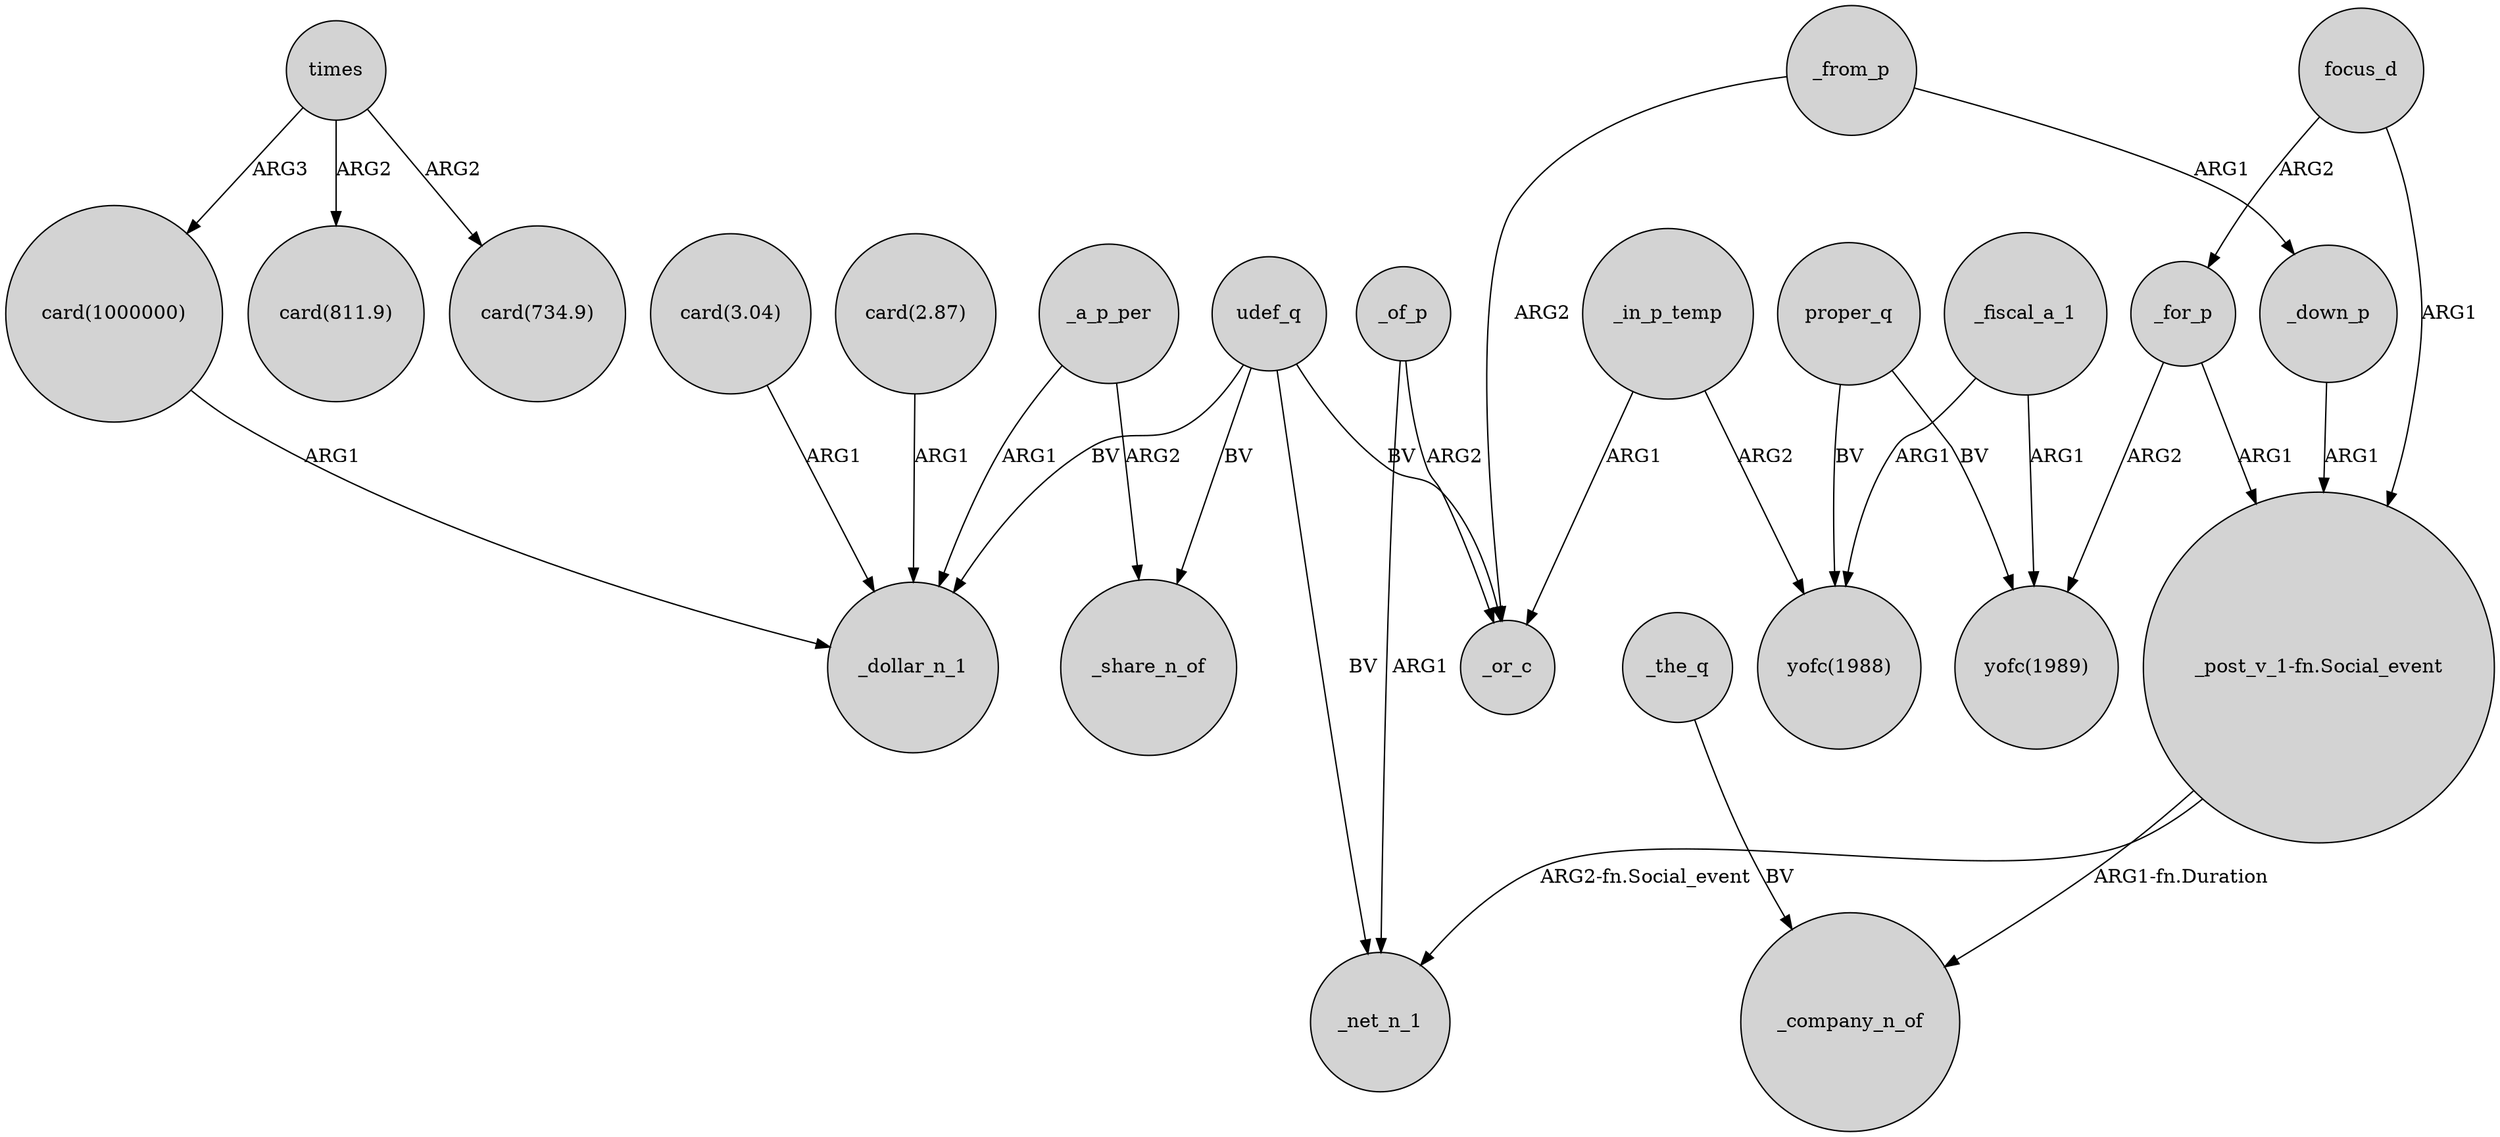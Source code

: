 digraph {
	node [shape=circle style=filled]
	"_post_v_1-fn.Social_event" -> _net_n_1 [label="ARG2-fn.Social_event"]
	"card(3.04)" -> _dollar_n_1 [label=ARG1]
	_down_p -> "_post_v_1-fn.Social_event" [label=ARG1]
	times -> "card(1000000)" [label=ARG3]
	"card(2.87)" -> _dollar_n_1 [label=ARG1]
	_fiscal_a_1 -> "yofc(1989)" [label=ARG1]
	udef_q -> _or_c [label=BV]
	_from_p -> _down_p [label=ARG1]
	_fiscal_a_1 -> "yofc(1988)" [label=ARG1]
	_a_p_per -> _share_n_of [label=ARG2]
	_for_p -> "yofc(1989)" [label=ARG2]
	focus_d -> "_post_v_1-fn.Social_event" [label=ARG1]
	udef_q -> _share_n_of [label=BV]
	udef_q -> _net_n_1 [label=BV]
	_in_p_temp -> _or_c [label=ARG1]
	udef_q -> _dollar_n_1 [label=BV]
	proper_q -> "yofc(1989)" [label=BV]
	"card(1000000)" -> _dollar_n_1 [label=ARG1]
	_of_p -> _net_n_1 [label=ARG1]
	"_post_v_1-fn.Social_event" -> _company_n_of [label="ARG1-fn.Duration"]
	_from_p -> _or_c [label=ARG2]
	times -> "card(734.9)" [label=ARG2]
	proper_q -> "yofc(1988)" [label=BV]
	_a_p_per -> _dollar_n_1 [label=ARG1]
	_for_p -> "_post_v_1-fn.Social_event" [label=ARG1]
	_of_p -> _or_c [label=ARG2]
	focus_d -> _for_p [label=ARG2]
	_the_q -> _company_n_of [label=BV]
	times -> "card(811.9)" [label=ARG2]
	_in_p_temp -> "yofc(1988)" [label=ARG2]
}

